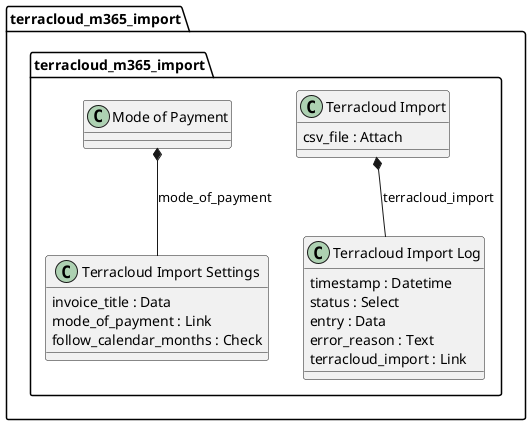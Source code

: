 @startuml
package terracloud_m365_import.terracloud_m365_import <<Folder>> {
  class "Terracloud Import" {
    csv_file : Attach
  }

"Terracloud Import" *-- "Terracloud Import Log": terracloud_import
  class "Terracloud Import Log" {
    timestamp : Datetime
    status : Select
    entry : Data
    error_reason : Text
    terracloud_import : Link
  }

"Mode of Payment" *-- "Terracloud Import Settings": mode_of_payment
  class "Terracloud Import Settings" {
    invoice_title : Data
    mode_of_payment : Link
    follow_calendar_months : Check
  }
}
@enduml